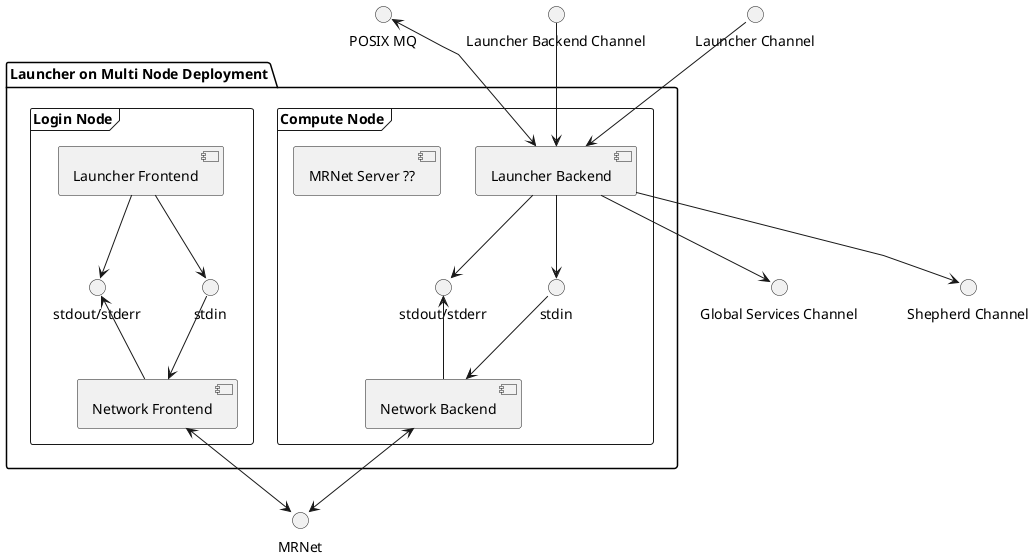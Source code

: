 @startuml

skinparam componentStyle uml2
skinparam shadowing false
skinparam monochrome true
skinparam linetype polyline

package "Launcher on Multi Node Deployment" {

    frame "Compute Node" {
        [Launcher Backend] as LB 
        [Network Backend] as NB
        [MRNet Server ??] as MS0
        
        interface "stdout/stderr" as stdout_be
        interface "stdin"  as stdin_be

        LB -down-> stdin_be
        NB <-up- stdin_be
        LB -down-> stdout_be
        NB -up-> stdout_be 
    }

    frame "Login Node" {
        [Launcher Frontend] as LF
        [Network Frontend] as NF

        interface "stdout/stderr" as stdout_fe
        interface "stdin"  as stdin_fe

        LF -down-> stdin_fe
        NF <-up- stdin_fe
        LF -down-> stdout_fe
        NF -up-> stdout_fe 
    }
}

    interface "MRNet" as mrnet

    NF <--> mrnet
    NB <--> mrnet

interface "POSIX MQ" as posix_message_queue
interface "Launcher Channel" as launcher_channel
interface "Launcher Backend Channel" as bela_channel
interface "Global Services Channel" as global_services_channel
interface "Shepherd Channel" as shepherd_channel 

LB <-u- launcher_channel
LB <-u- bela_channel
LB  -d-> global_services_channel
LB <-u-> posix_message_queue
LB -d-> shepherd_channel


@enduml
